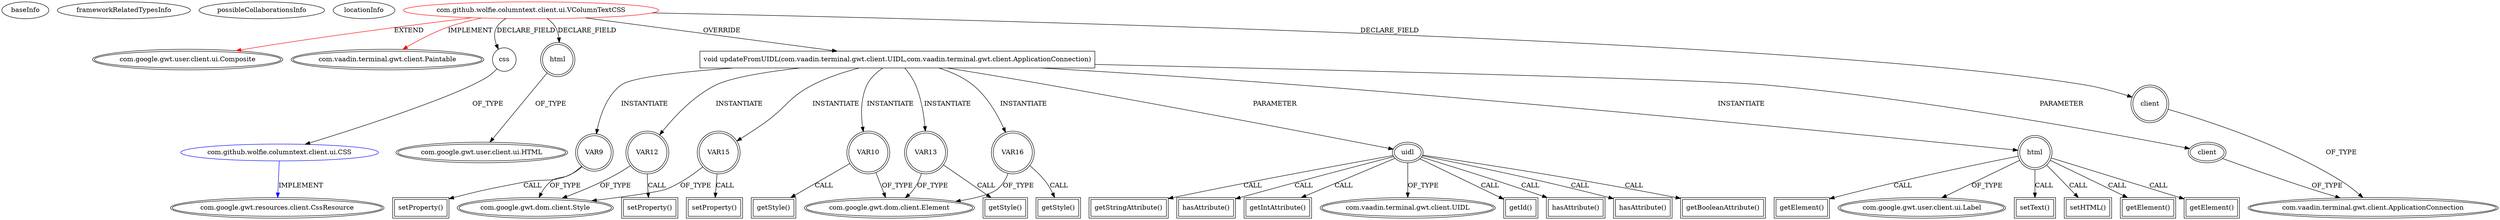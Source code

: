 digraph {
baseInfo[graphId=4643,category="extension_graph",isAnonymous=false,possibleRelation=true]
frameworkRelatedTypesInfo[0="com.google.gwt.user.client.ui.Composite",1="com.vaadin.terminal.gwt.client.Paintable"]
possibleCollaborationsInfo[0="4643~FIELD_DECLARATION-~com.google.gwt.user.client.ui.Composite com.vaadin.terminal.gwt.client.Paintable ~com.google.gwt.resources.client.CssResource ~false~false"]
locationInfo[projectName="wolfie-ColumnText",filePath="/wolfie-ColumnText/ColumnText-master/src/com/github/wolfie/columntext/client/ui/VColumnTextCSS.java",contextSignature="VColumnTextCSS",graphId="4643"]
0[label="com.github.wolfie.columntext.client.ui.VColumnTextCSS",vertexType="ROOT_CLIENT_CLASS_DECLARATION",isFrameworkType=false,color=red]
1[label="com.google.gwt.user.client.ui.Composite",vertexType="FRAMEWORK_CLASS_TYPE",isFrameworkType=true,peripheries=2]
2[label="com.vaadin.terminal.gwt.client.Paintable",vertexType="FRAMEWORK_INTERFACE_TYPE",isFrameworkType=true,peripheries=2]
3[label="client",vertexType="FIELD_DECLARATION",isFrameworkType=true,peripheries=2,shape=circle]
4[label="com.vaadin.terminal.gwt.client.ApplicationConnection",vertexType="FRAMEWORK_CLASS_TYPE",isFrameworkType=true,peripheries=2]
5[label="css",vertexType="FIELD_DECLARATION",isFrameworkType=false,shape=circle]
6[label="com.github.wolfie.columntext.client.ui.CSS",vertexType="REFERENCE_CLIENT_CLASS_DECLARATION",isFrameworkType=false,color=blue]
7[label="com.google.gwt.resources.client.CssResource",vertexType="FRAMEWORK_INTERFACE_TYPE",isFrameworkType=true,peripheries=2]
8[label="html",vertexType="FIELD_DECLARATION",isFrameworkType=true,peripheries=2,shape=circle]
9[label="com.google.gwt.user.client.ui.HTML",vertexType="FRAMEWORK_CLASS_TYPE",isFrameworkType=true,peripheries=2]
10[label="void updateFromUIDL(com.vaadin.terminal.gwt.client.UIDL,com.vaadin.terminal.gwt.client.ApplicationConnection)",vertexType="OVERRIDING_METHOD_DECLARATION",isFrameworkType=false,shape=box]
11[label="uidl",vertexType="PARAMETER_DECLARATION",isFrameworkType=true,peripheries=2]
12[label="com.vaadin.terminal.gwt.client.UIDL",vertexType="FRAMEWORK_CLASS_TYPE",isFrameworkType=true,peripheries=2]
13[label="client",vertexType="PARAMETER_DECLARATION",isFrameworkType=true,peripheries=2]
16[label="getId()",vertexType="INSIDE_CALL",isFrameworkType=true,peripheries=2,shape=box]
18[label="hasAttribute()",vertexType="INSIDE_CALL",isFrameworkType=true,peripheries=2,shape=box]
20[label="hasAttribute()",vertexType="INSIDE_CALL",isFrameworkType=true,peripheries=2,shape=box]
22[label="getBooleanAttribute()",vertexType="INSIDE_CALL",isFrameworkType=true,peripheries=2,shape=box]
24[label="getStringAttribute()",vertexType="INSIDE_CALL",isFrameworkType=true,peripheries=2,shape=box]
25[label="html",vertexType="VARIABLE_EXPRESION",isFrameworkType=true,peripheries=2,shape=circle]
27[label="com.google.gwt.user.client.ui.Label",vertexType="FRAMEWORK_CLASS_TYPE",isFrameworkType=true,peripheries=2]
26[label="setText()",vertexType="INSIDE_CALL",isFrameworkType=true,peripheries=2,shape=box]
29[label="setHTML()",vertexType="INSIDE_CALL",isFrameworkType=true,peripheries=2,shape=box]
31[label="hasAttribute()",vertexType="INSIDE_CALL",isFrameworkType=true,peripheries=2,shape=box]
33[label="getIntAttribute()",vertexType="INSIDE_CALL",isFrameworkType=true,peripheries=2,shape=box]
34[label="VAR9",vertexType="VARIABLE_EXPRESION",isFrameworkType=true,peripheries=2,shape=circle]
36[label="com.google.gwt.dom.client.Style",vertexType="FRAMEWORK_CLASS_TYPE",isFrameworkType=true,peripheries=2]
35[label="setProperty()",vertexType="INSIDE_CALL",isFrameworkType=true,peripheries=2,shape=box]
37[label="VAR10",vertexType="VARIABLE_EXPRESION",isFrameworkType=true,peripheries=2,shape=circle]
39[label="com.google.gwt.dom.client.Element",vertexType="FRAMEWORK_CLASS_TYPE",isFrameworkType=true,peripheries=2]
38[label="getStyle()",vertexType="INSIDE_CALL",isFrameworkType=true,peripheries=2,shape=box]
41[label="getElement()",vertexType="INSIDE_CALL",isFrameworkType=true,peripheries=2,shape=box]
42[label="VAR12",vertexType="VARIABLE_EXPRESION",isFrameworkType=true,peripheries=2,shape=circle]
43[label="setProperty()",vertexType="INSIDE_CALL",isFrameworkType=true,peripheries=2,shape=box]
45[label="VAR13",vertexType="VARIABLE_EXPRESION",isFrameworkType=true,peripheries=2,shape=circle]
46[label="getStyle()",vertexType="INSIDE_CALL",isFrameworkType=true,peripheries=2,shape=box]
49[label="getElement()",vertexType="INSIDE_CALL",isFrameworkType=true,peripheries=2,shape=box]
50[label="VAR15",vertexType="VARIABLE_EXPRESION",isFrameworkType=true,peripheries=2,shape=circle]
51[label="setProperty()",vertexType="INSIDE_CALL",isFrameworkType=true,peripheries=2,shape=box]
53[label="VAR16",vertexType="VARIABLE_EXPRESION",isFrameworkType=true,peripheries=2,shape=circle]
54[label="getStyle()",vertexType="INSIDE_CALL",isFrameworkType=true,peripheries=2,shape=box]
57[label="getElement()",vertexType="INSIDE_CALL",isFrameworkType=true,peripheries=2,shape=box]
0->1[label="EXTEND",color=red]
0->2[label="IMPLEMENT",color=red]
0->3[label="DECLARE_FIELD"]
3->4[label="OF_TYPE"]
0->5[label="DECLARE_FIELD"]
6->7[label="IMPLEMENT",color=blue]
5->6[label="OF_TYPE"]
0->8[label="DECLARE_FIELD"]
8->9[label="OF_TYPE"]
0->10[label="OVERRIDE"]
11->12[label="OF_TYPE"]
10->11[label="PARAMETER"]
13->4[label="OF_TYPE"]
10->13[label="PARAMETER"]
11->16[label="CALL"]
11->18[label="CALL"]
11->20[label="CALL"]
11->22[label="CALL"]
11->24[label="CALL"]
10->25[label="INSTANTIATE"]
25->27[label="OF_TYPE"]
25->26[label="CALL"]
25->29[label="CALL"]
11->31[label="CALL"]
11->33[label="CALL"]
10->34[label="INSTANTIATE"]
34->36[label="OF_TYPE"]
34->35[label="CALL"]
10->37[label="INSTANTIATE"]
37->39[label="OF_TYPE"]
37->38[label="CALL"]
25->41[label="CALL"]
10->42[label="INSTANTIATE"]
42->36[label="OF_TYPE"]
42->43[label="CALL"]
10->45[label="INSTANTIATE"]
45->39[label="OF_TYPE"]
45->46[label="CALL"]
25->49[label="CALL"]
10->50[label="INSTANTIATE"]
50->36[label="OF_TYPE"]
50->51[label="CALL"]
10->53[label="INSTANTIATE"]
53->39[label="OF_TYPE"]
53->54[label="CALL"]
25->57[label="CALL"]
}
